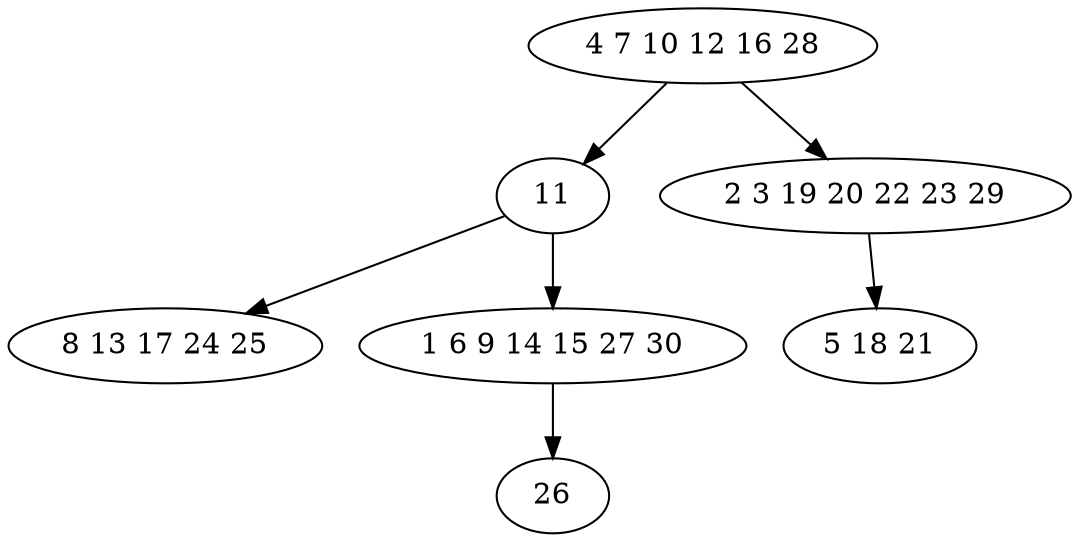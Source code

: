 digraph true_tree {
	"0" -> "1"
	"1" -> "2"
	"1" -> "3"
	"0" -> "4"
	"3" -> "5"
	"4" -> "6"
	"0" [label="4 7 10 12 16 28"];
	"1" [label="11"];
	"2" [label="8 13 17 24 25"];
	"3" [label="1 6 9 14 15 27 30"];
	"4" [label="2 3 19 20 22 23 29"];
	"5" [label="26"];
	"6" [label="5 18 21"];
}
